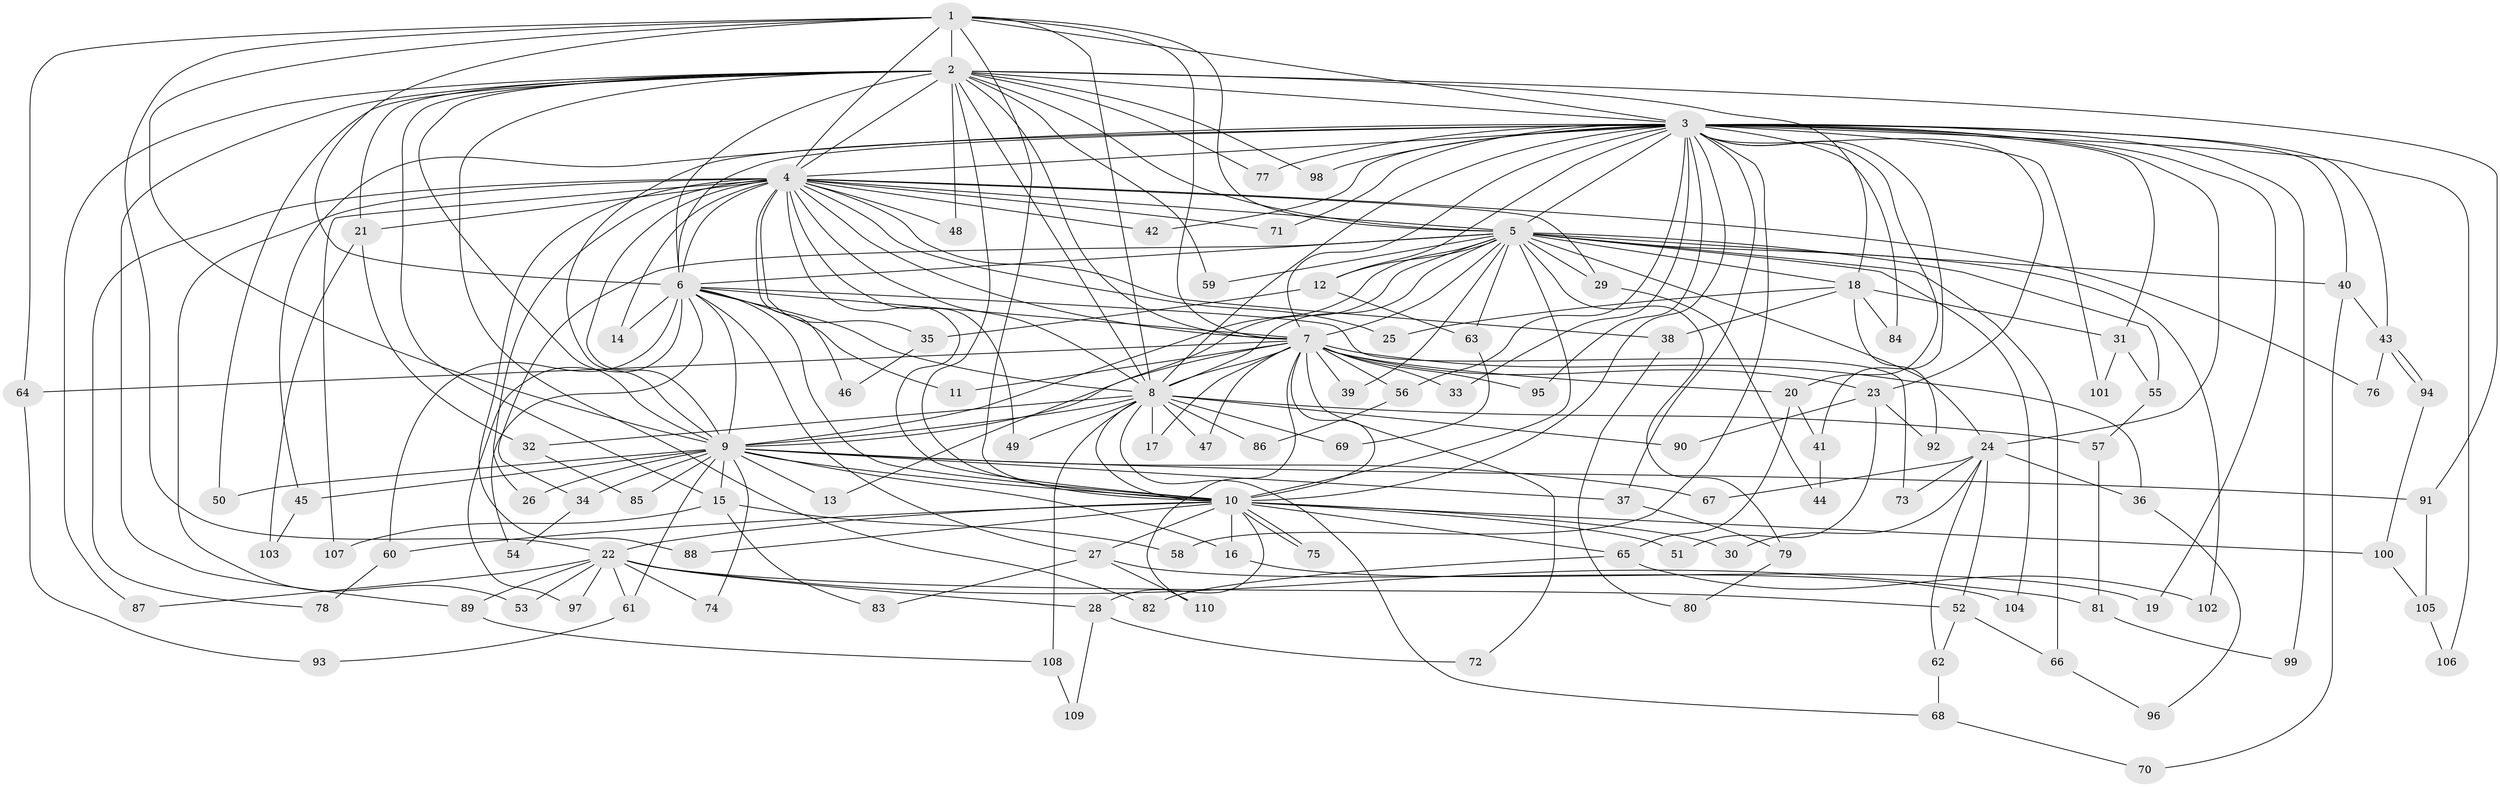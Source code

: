 // coarse degree distribution, {10: 0.011904761904761904, 19: 0.011904761904761904, 28: 0.011904761904761904, 30: 0.011904761904761904, 23: 0.011904761904761904, 20: 0.023809523809523808, 18: 0.011904761904761904, 22: 0.011904761904761904, 2: 0.5, 4: 0.07142857142857142, 1: 0.011904761904761904, 5: 0.05952380952380952, 3: 0.21428571428571427, 7: 0.011904761904761904, 11: 0.011904761904761904, 8: 0.011904761904761904}
// Generated by graph-tools (version 1.1) at 2025/51/02/27/25 19:51:46]
// undirected, 110 vertices, 245 edges
graph export_dot {
graph [start="1"]
  node [color=gray90,style=filled];
  1;
  2;
  3;
  4;
  5;
  6;
  7;
  8;
  9;
  10;
  11;
  12;
  13;
  14;
  15;
  16;
  17;
  18;
  19;
  20;
  21;
  22;
  23;
  24;
  25;
  26;
  27;
  28;
  29;
  30;
  31;
  32;
  33;
  34;
  35;
  36;
  37;
  38;
  39;
  40;
  41;
  42;
  43;
  44;
  45;
  46;
  47;
  48;
  49;
  50;
  51;
  52;
  53;
  54;
  55;
  56;
  57;
  58;
  59;
  60;
  61;
  62;
  63;
  64;
  65;
  66;
  67;
  68;
  69;
  70;
  71;
  72;
  73;
  74;
  75;
  76;
  77;
  78;
  79;
  80;
  81;
  82;
  83;
  84;
  85;
  86;
  87;
  88;
  89;
  90;
  91;
  92;
  93;
  94;
  95;
  96;
  97;
  98;
  99;
  100;
  101;
  102;
  103;
  104;
  105;
  106;
  107;
  108;
  109;
  110;
  1 -- 2;
  1 -- 3;
  1 -- 4;
  1 -- 5;
  1 -- 6;
  1 -- 7;
  1 -- 8;
  1 -- 9;
  1 -- 10;
  1 -- 22;
  1 -- 64;
  2 -- 3;
  2 -- 4;
  2 -- 5;
  2 -- 6;
  2 -- 7;
  2 -- 8;
  2 -- 9;
  2 -- 10;
  2 -- 15;
  2 -- 18;
  2 -- 21;
  2 -- 48;
  2 -- 50;
  2 -- 59;
  2 -- 77;
  2 -- 82;
  2 -- 87;
  2 -- 89;
  2 -- 91;
  2 -- 98;
  3 -- 4;
  3 -- 5;
  3 -- 6;
  3 -- 7;
  3 -- 8;
  3 -- 9;
  3 -- 10;
  3 -- 12;
  3 -- 19;
  3 -- 20;
  3 -- 23;
  3 -- 24;
  3 -- 31;
  3 -- 33;
  3 -- 37;
  3 -- 40;
  3 -- 41;
  3 -- 42;
  3 -- 43;
  3 -- 45;
  3 -- 56;
  3 -- 58;
  3 -- 71;
  3 -- 77;
  3 -- 84;
  3 -- 95;
  3 -- 98;
  3 -- 99;
  3 -- 101;
  3 -- 106;
  4 -- 5;
  4 -- 6;
  4 -- 7;
  4 -- 8;
  4 -- 9;
  4 -- 10;
  4 -- 14;
  4 -- 21;
  4 -- 25;
  4 -- 26;
  4 -- 29;
  4 -- 35;
  4 -- 38;
  4 -- 42;
  4 -- 46;
  4 -- 48;
  4 -- 49;
  4 -- 53;
  4 -- 71;
  4 -- 76;
  4 -- 78;
  4 -- 88;
  4 -- 107;
  5 -- 6;
  5 -- 7;
  5 -- 8;
  5 -- 9;
  5 -- 10;
  5 -- 12;
  5 -- 13;
  5 -- 18;
  5 -- 24;
  5 -- 29;
  5 -- 34;
  5 -- 39;
  5 -- 40;
  5 -- 55;
  5 -- 59;
  5 -- 63;
  5 -- 66;
  5 -- 79;
  5 -- 102;
  5 -- 104;
  6 -- 7;
  6 -- 8;
  6 -- 9;
  6 -- 10;
  6 -- 11;
  6 -- 14;
  6 -- 27;
  6 -- 54;
  6 -- 60;
  6 -- 73;
  6 -- 97;
  7 -- 8;
  7 -- 9;
  7 -- 10;
  7 -- 11;
  7 -- 17;
  7 -- 20;
  7 -- 23;
  7 -- 33;
  7 -- 36;
  7 -- 39;
  7 -- 47;
  7 -- 56;
  7 -- 64;
  7 -- 72;
  7 -- 95;
  7 -- 110;
  8 -- 9;
  8 -- 10;
  8 -- 17;
  8 -- 32;
  8 -- 47;
  8 -- 49;
  8 -- 57;
  8 -- 68;
  8 -- 69;
  8 -- 86;
  8 -- 90;
  8 -- 108;
  9 -- 10;
  9 -- 13;
  9 -- 15;
  9 -- 16;
  9 -- 26;
  9 -- 34;
  9 -- 37;
  9 -- 45;
  9 -- 50;
  9 -- 61;
  9 -- 67;
  9 -- 74;
  9 -- 85;
  9 -- 91;
  10 -- 16;
  10 -- 22;
  10 -- 27;
  10 -- 28;
  10 -- 30;
  10 -- 51;
  10 -- 60;
  10 -- 65;
  10 -- 75;
  10 -- 75;
  10 -- 88;
  10 -- 100;
  12 -- 35;
  12 -- 63;
  15 -- 58;
  15 -- 83;
  15 -- 107;
  16 -- 19;
  18 -- 25;
  18 -- 31;
  18 -- 38;
  18 -- 84;
  18 -- 92;
  20 -- 41;
  20 -- 65;
  21 -- 32;
  21 -- 103;
  22 -- 28;
  22 -- 52;
  22 -- 53;
  22 -- 61;
  22 -- 74;
  22 -- 81;
  22 -- 87;
  22 -- 89;
  22 -- 97;
  23 -- 51;
  23 -- 90;
  23 -- 92;
  24 -- 30;
  24 -- 36;
  24 -- 52;
  24 -- 62;
  24 -- 67;
  24 -- 73;
  27 -- 83;
  27 -- 104;
  27 -- 110;
  28 -- 72;
  28 -- 109;
  29 -- 44;
  31 -- 55;
  31 -- 101;
  32 -- 85;
  34 -- 54;
  35 -- 46;
  36 -- 96;
  37 -- 79;
  38 -- 80;
  40 -- 43;
  40 -- 70;
  41 -- 44;
  43 -- 76;
  43 -- 94;
  43 -- 94;
  45 -- 103;
  52 -- 62;
  52 -- 66;
  55 -- 57;
  56 -- 86;
  57 -- 81;
  60 -- 78;
  61 -- 93;
  62 -- 68;
  63 -- 69;
  64 -- 93;
  65 -- 82;
  65 -- 102;
  66 -- 96;
  68 -- 70;
  79 -- 80;
  81 -- 99;
  89 -- 108;
  91 -- 105;
  94 -- 100;
  100 -- 105;
  105 -- 106;
  108 -- 109;
}

